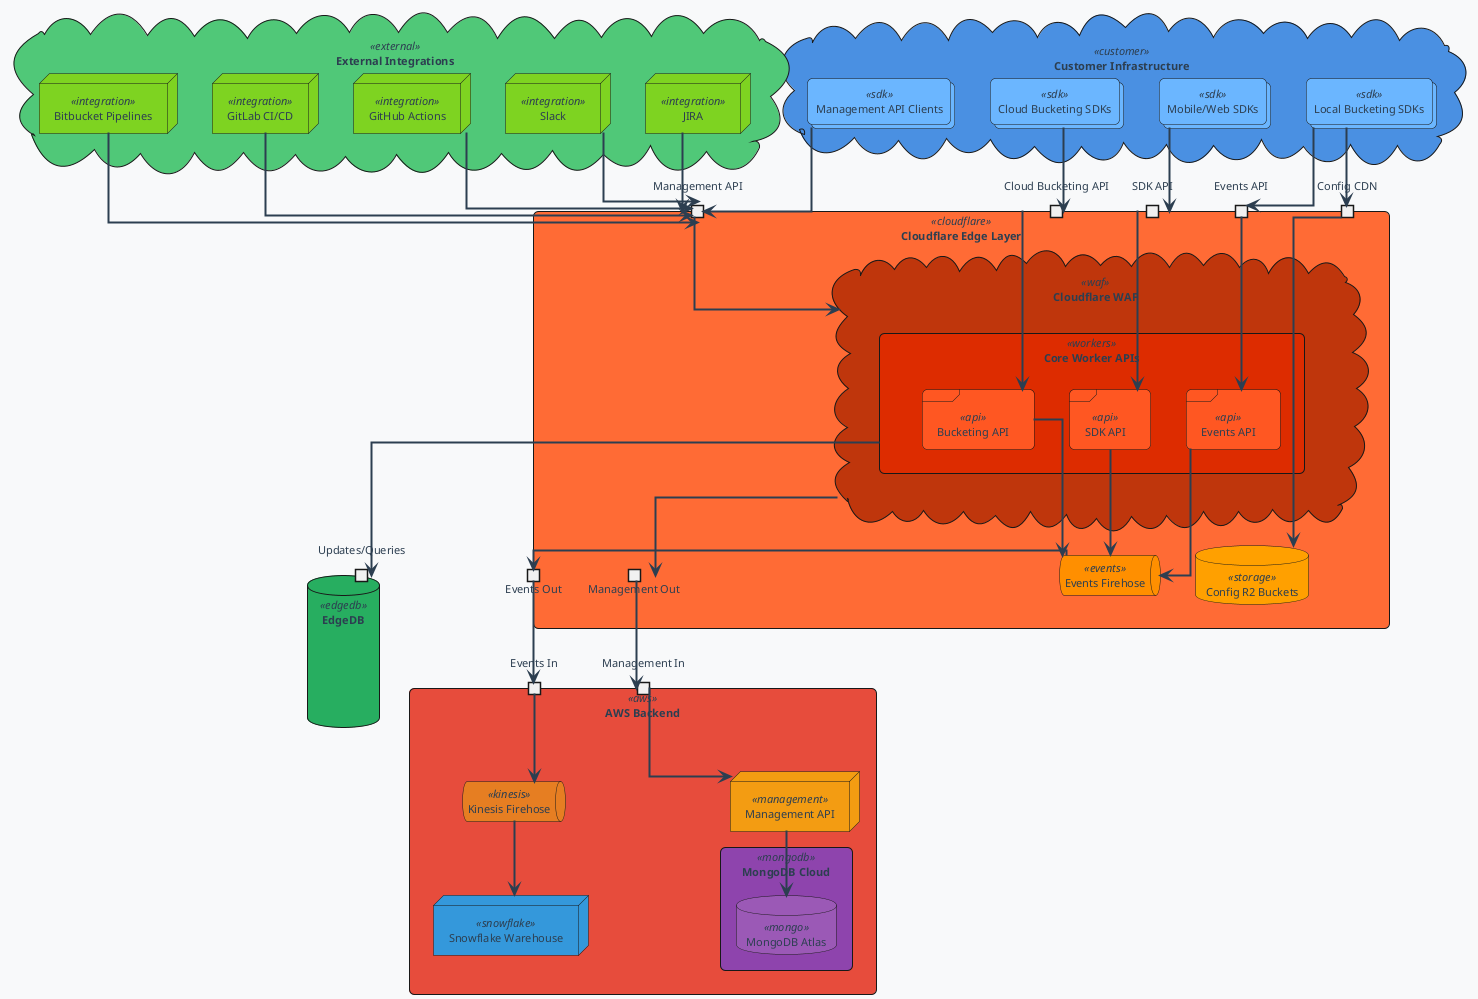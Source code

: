 @startuml
'https://plantuml.com/deployment-diagram

!define DIRECTION top to bottom direction
skinparam backgroundColor #f8f9fa
skinparam roundCorner 10
skinparam defaultFontColor #2c3e50
skinparam defaultFontSize 11
skinparam linetype ortho

' ================================
' STYLING CLASSES
' ================================

' Customer Infrastructure Styling
skinparam cloud<<customer>> {
    BackgroundColor #4a90e2
}

skinparam collections<<sdk>> {
    BackgroundColor #6bb6ff
}

' External Integrations Styling
skinparam cloud<<external>> {
    BackgroundColor #50c878
}

skinparam node<<integration>> {
    BackgroundColor #7ed321
}

' Cloudflare Styling
skinparam rectangle<<cloudflare>> {
    BackgroundColor #ff6b35
}

skinparam portin<<cf_port>> {
    BackgroundColor #ff8c42
}

skinparam portout<<cf_port_out>> {
    BackgroundColor #d84315
}

skinparam cloud<<waf>> {
    BackgroundColor #bf360c
}

skinparam rectangle<<workers>> {
    BackgroundColor #dd2c00
}

skinparam frame<<api>> {
    BackgroundColor #ff5722
}

skinparam database<<storage>> {
    BackgroundColor #ffa000
}

skinparam queue<<events>> {
    BackgroundColor #ff8f00
}

' AWS Infrastructure Styling
skinparam rectangle<<aws>> {
    BackgroundColor #e74c3c
}

skinparam portin<<aws_port>> {
    BackgroundColor #c0392b
}

skinparam queue<<kinesis>> {
    BackgroundColor #e67e22
}

skinparam node<<management>> {
    BackgroundColor #f39c12
}

skinparam rectangle<<mongodb>> {
    BackgroundColor #8e44ad
}

skinparam database<<mongo>> {
    BackgroundColor #9b59b6
}

skinparam node<<snowflake>> {
    BackgroundColor #3498db
}

' EdgeDB Styling
skinparam database<<edgedb>> {
    BackgroundColor #27ae60
}

skinparam portin<<edge_port>> {
    BackgroundColor #2ecc71
}

' ================================
' ARROW STYLING
' ================================

skinparam arrow {
    Color #2c3e50
    FontColor #2c3e50
    FontSize 10
    Thickness 2
}

skinparam class {
    ArrowColor #2c3e50
    ArrowFontColor #2c3e50
    ArrowThickness 2
}

' ================================
' ARCHITECTURE COMPONENTS
' ================================

' Top Layer - Customer and External
together {
    cloud "Customer Infrastructure" as customer_infra <<customer>> {
        collections "Cloud Bucketing SDKs" as customer_cloud_sdks <<sdk>>
        collections "Local Bucketing SDKs" as customer_local_sdks <<sdk>>
        collections "Mobile/Web SDKs" as customer_mobile_web_sdks <<sdk>>
        collections "Management API Clients" as management_api_clients <<sdk>>
    }

    cloud "External Integrations" <<external>> {
        node "GitHub Actions" as github_actions <<integration>>
        node "GitLab CI/CD" as gitlab_ci <<integration>>
        node "Bitbucket Pipelines" as bitbucket_pipelines <<integration>>
        node "JIRA" as jira <<integration>>
        node "Slack" as slack <<integration>>
    }
}

' Middle Layer - Cloudflare Edge
rectangle "Cloudflare Edge Layer" <<cloudflare>> {
    together {
        portin "Events API" as event_api_in <<cf_port>>
        portin "SDK API" as sdk_api_in <<cf_port>>
        portin "Cloud Bucketing API" as cloud_bucketing_api_in <<cf_port>>
        portin "Config CDN" as config_cdn_in <<cf_port>>
        portin "Management API" as management_api_cf_in <<cf_port>>
    }

    cloud "Cloudflare WAF" as cf_waf <<waf>> {
        rectangle "Core Worker APIs" as cloudflare_workers <<workers>> {
            frame "Bucketing API" as bucketing_api <<api>>
            frame "Events API" as event_api <<api>>
            frame "SDK API" as sdk_api <<api>>
        }
    }

    together {
        database "Config R2 Buckets" as config_cdn <<storage>>
        queue "Events Firehose" as events_firehose <<events>>
    }

    together {
        portout "Events Out" as events_firehose_out <<cf_port_out>>
        portout "Management Out" as management_api_cf_out <<cf_port_out>>
    }
}

' Database Layer
database "EdgeDB" as edgedb <<edgedb>> {
    portin "Updates/Queries" as edgedb_in <<edge_port>>
}

' Backend Layer - AWS
rectangle "AWS Backend" <<aws>> {
    together {
        portin "Events In" as events_firehose_in <<aws_port>>
        portin "Management In" as management_api_in <<aws_port>>
    }

    together {
        queue "Kinesis Firehose" as events_firehose_aws <<kinesis>>
        node "Snowflake Warehouse" as snowflake <<snowflake>>
    }

    node "Management API" as mgmt_api <<management>>

    rectangle "MongoDB Cloud" <<mongodb>> {
        database "MongoDB Atlas" as mongodb_db <<mongo>>
    }
}

' ================================
' CONNECTIONS - Organized by Layer
' ================================

' Customer/External to Cloudflare Entry
customer_cloud_sdks -down-> cloud_bucketing_api_in
customer_mobile_web_sdks -down-> sdk_api_in
customer_local_sdks -down-> config_cdn_in
customer_local_sdks -down-> event_api_in
management_api_clients -down-> management_api_cf_in
jira -down-> management_api_cf_in
slack -down-> management_api_cf_in

github_actions -down-> management_api_cf_in
gitlab_ci -down-> management_api_cf_in
bitbucket_pipelines -down-> management_api_cf_in

' Cloudflare Entry Points to Core APIs
config_cdn_in -down-> config_cdn
event_api_in -down-> event_api
sdk_api_in -down-> sdk_api
cloud_bucketing_api_in -down-> bucketing_api
management_api_cf_in -down-> cf_waf

' Core API to Storage/Events
sdk_api -down-> events_firehose
bucketing_api -down-> events_firehose
event_api -down-> events_firehose

' Core API to EdgeDB
cloudflare_workers -down-> edgedb_in

' Events and Management Flow
events_firehose -down-> events_firehose_out
cf_waf -down-> management_api_cf_out

' Cloudflare to AWS
events_firehose_out -down-> events_firehose_in
management_api_cf_out -down-> management_api_in

' AWS Internal Flow
events_firehose_in -down-> events_firehose_aws
events_firehose_aws -down-> snowflake
management_api_in -down-> mgmt_api
mgmt_api -down-> mongodb_db

@enduml